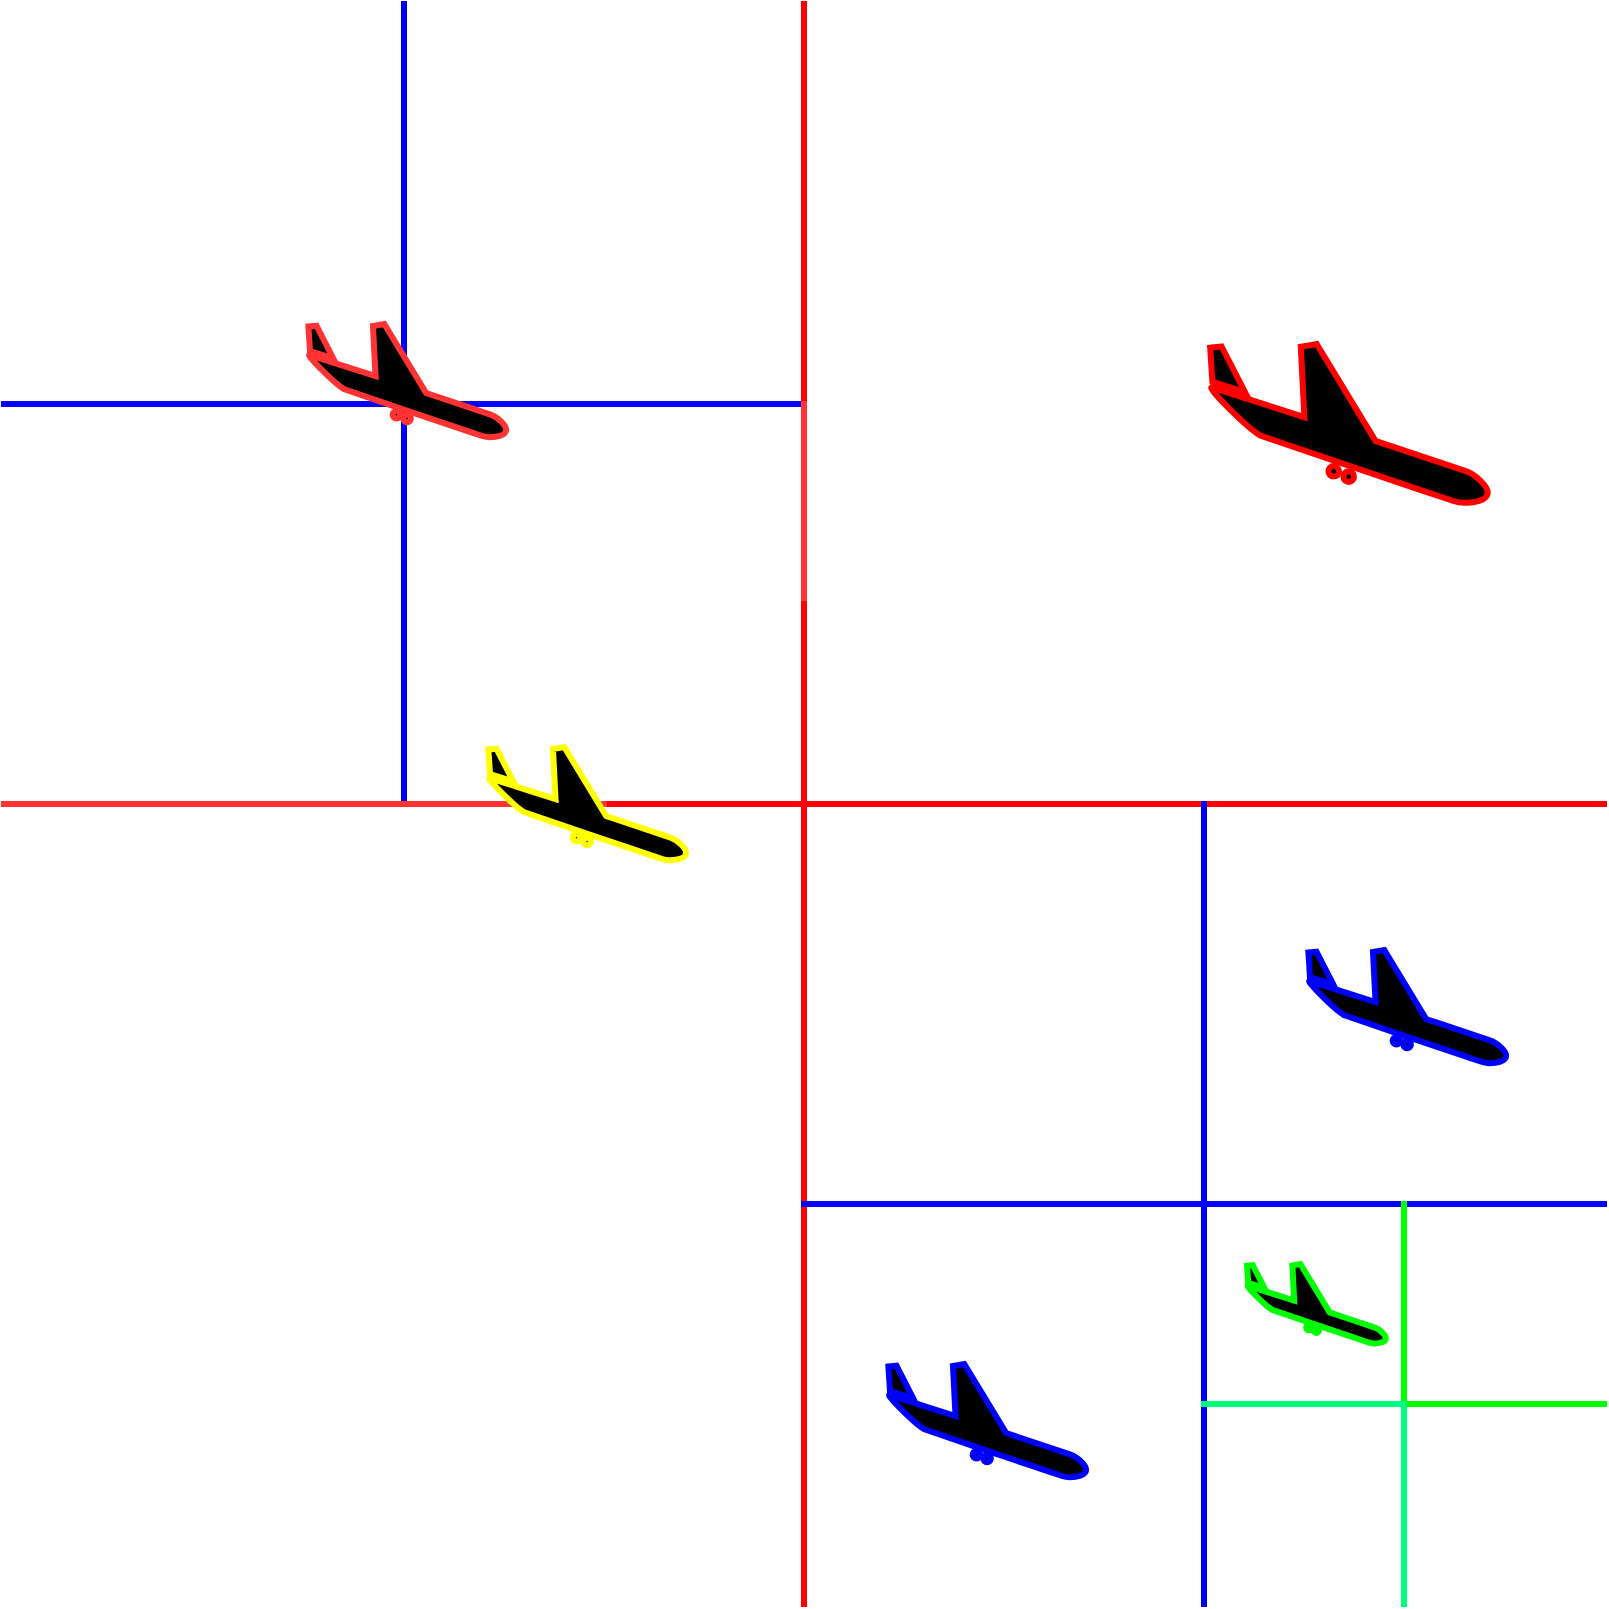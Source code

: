 <mxfile version="14.1.8" type="github"><diagram name="Page-1" id="bd83a815-5ea8-2e97-e5ec-87c9f400f2fa"><mxGraphModel dx="1422" dy="776" grid="1" gridSize="10" guides="1" tooltips="1" connect="1" arrows="1" fold="1" page="1" pageScale="1.5" pageWidth="1169" pageHeight="826" background="#ffffff" math="0" shadow="0"><root><mxCell id="0" style=";html=1;"/><mxCell id="1" style=";html=1;" parent="0"/><mxCell id="ivl2l61mqba5USXpvJk_-1" value="" style="shape=table;html=1;whiteSpace=wrap;startSize=0;container=1;collapsible=0;childLayout=tableLayout;labelBackgroundColor=#ffffff;labelBorderColor=none;strokeColor=none;" parent="1" vertex="1"><mxGeometry x="80" y="90" width="800" height="800" as="geometry"/></mxCell><mxCell id="ivl2l61mqba5USXpvJk_-2" value="" style="shape=partialRectangle;html=1;whiteSpace=wrap;collapsible=0;dropTarget=0;pointerEvents=0;fillColor=none;top=0;left=0;bottom=0;right=0;points=[[0,0.5],[1,0.5]];portConstraint=eastwest;" parent="ivl2l61mqba5USXpvJk_-1" vertex="1"><mxGeometry width="800" height="100" as="geometry"/></mxCell><mxCell id="ivl2l61mqba5USXpvJk_-3" value="" style="shape=partialRectangle;html=1;whiteSpace=wrap;connectable=0;overflow=hidden;fillColor=none;top=0;left=0;bottom=0;right=0;strokeColor=#FF3333;" parent="ivl2l61mqba5USXpvJk_-2" vertex="1"><mxGeometry width="100" height="100" as="geometry"/></mxCell><mxCell id="ivl2l61mqba5USXpvJk_-4" value="" style="shape=partialRectangle;html=1;whiteSpace=wrap;connectable=0;overflow=hidden;fillColor=none;top=0;left=0;bottom=0;right=0;" parent="ivl2l61mqba5USXpvJk_-2" vertex="1"><mxGeometry x="100" width="100" height="100" as="geometry"/></mxCell><mxCell id="ivl2l61mqba5USXpvJk_-5" value="" style="shape=partialRectangle;html=1;whiteSpace=wrap;connectable=0;overflow=hidden;fillColor=none;top=0;left=1;bottom=0;right=0;strokeColor=#0000FF;perimeterSpacing=0;strokeWidth=3;" parent="ivl2l61mqba5USXpvJk_-2" vertex="1"><mxGeometry x="200" width="100" height="100" as="geometry"/></mxCell><mxCell id="ivl2l61mqba5USXpvJk_-6" value="" style="shape=partialRectangle;html=1;whiteSpace=wrap;connectable=0;overflow=hidden;fillColor=none;top=0;left=0;bottom=0;right=1;strokeColor=#FF0000;strokeWidth=3;" parent="ivl2l61mqba5USXpvJk_-2" vertex="1"><mxGeometry x="300" width="100" height="100" as="geometry"/></mxCell><mxCell id="ivl2l61mqba5USXpvJk_-7" value="" style="shape=partialRectangle;html=1;whiteSpace=wrap;connectable=0;overflow=hidden;fillColor=none;top=0;left=0;bottom=0;right=0;" parent="ivl2l61mqba5USXpvJk_-2" vertex="1"><mxGeometry x="400" width="100" height="100" as="geometry"/></mxCell><mxCell id="ivl2l61mqba5USXpvJk_-8" value="" style="shape=partialRectangle;html=1;whiteSpace=wrap;connectable=0;overflow=hidden;fillColor=none;top=0;left=0;bottom=0;right=0;" parent="ivl2l61mqba5USXpvJk_-2" vertex="1"><mxGeometry x="500" width="100" height="100" as="geometry"/></mxCell><mxCell id="ivl2l61mqba5USXpvJk_-9" value="" style="shape=partialRectangle;html=1;whiteSpace=wrap;connectable=0;overflow=hidden;fillColor=none;top=0;left=0;bottom=0;right=0;" parent="ivl2l61mqba5USXpvJk_-2" vertex="1"><mxGeometry x="600" width="100" height="100" as="geometry"/></mxCell><mxCell id="ivl2l61mqba5USXpvJk_-10" value="" style="shape=partialRectangle;html=1;whiteSpace=wrap;connectable=0;overflow=hidden;fillColor=none;top=0;left=0;bottom=0;right=0;" parent="ivl2l61mqba5USXpvJk_-2" vertex="1"><mxGeometry x="700" width="100" height="100" as="geometry"/></mxCell><mxCell id="ivl2l61mqba5USXpvJk_-11" value="" style="shape=partialRectangle;html=1;whiteSpace=wrap;collapsible=0;dropTarget=0;pointerEvents=0;fillColor=none;top=0;left=0;bottom=0;right=0;points=[[0,0.5],[1,0.5]];portConstraint=eastwest;" parent="ivl2l61mqba5USXpvJk_-1" vertex="1"><mxGeometry y="100" width="800" height="100" as="geometry"/></mxCell><mxCell id="ivl2l61mqba5USXpvJk_-12" value="" style="shape=partialRectangle;html=1;whiteSpace=wrap;connectable=0;overflow=hidden;fillColor=none;top=0;left=0;bottom=0;right=0;" parent="ivl2l61mqba5USXpvJk_-11" vertex="1"><mxGeometry width="100" height="100" as="geometry"/></mxCell><mxCell id="ivl2l61mqba5USXpvJk_-13" value="" style="shape=partialRectangle;html=1;whiteSpace=wrap;connectable=0;overflow=hidden;fillColor=none;top=0;left=0;bottom=0;right=0;" parent="ivl2l61mqba5USXpvJk_-11" vertex="1"><mxGeometry x="100" width="100" height="100" as="geometry"/></mxCell><mxCell id="ivl2l61mqba5USXpvJk_-14" value="" style="shape=partialRectangle;html=1;whiteSpace=wrap;connectable=0;overflow=hidden;top=0;left=1;bottom=0;right=0;strokeWidth=3;perimeterSpacing=0;fillColor=none;shadow=0;sketch=0;strokeColor=#0000FF;" parent="ivl2l61mqba5USXpvJk_-11" vertex="1"><mxGeometry x="200" width="100" height="100" as="geometry"/></mxCell><mxCell id="ivl2l61mqba5USXpvJk_-15" value="" style="shape=partialRectangle;html=1;whiteSpace=wrap;connectable=0;overflow=hidden;fillColor=none;top=0;left=0;bottom=0;right=1;strokeColor=#FF0000;strokeWidth=3;" parent="ivl2l61mqba5USXpvJk_-11" vertex="1"><mxGeometry x="300" width="100" height="100" as="geometry"/></mxCell><mxCell id="ivl2l61mqba5USXpvJk_-16" value="" style="shape=partialRectangle;html=1;whiteSpace=wrap;connectable=0;overflow=hidden;fillColor=none;top=0;left=0;bottom=0;right=0;" parent="ivl2l61mqba5USXpvJk_-11" vertex="1"><mxGeometry x="400" width="100" height="100" as="geometry"/></mxCell><mxCell id="ivl2l61mqba5USXpvJk_-17" value="" style="shape=partialRectangle;html=1;whiteSpace=wrap;connectable=0;overflow=hidden;fillColor=none;top=0;left=0;bottom=0;right=0;" parent="ivl2l61mqba5USXpvJk_-11" vertex="1"><mxGeometry x="500" width="100" height="100" as="geometry"/></mxCell><mxCell id="ivl2l61mqba5USXpvJk_-18" value="" style="shape=partialRectangle;html=1;whiteSpace=wrap;connectable=0;overflow=hidden;fillColor=none;top=0;left=0;bottom=0;right=0;" parent="ivl2l61mqba5USXpvJk_-11" vertex="1"><mxGeometry x="600" width="100" height="100" as="geometry"/></mxCell><mxCell id="ivl2l61mqba5USXpvJk_-19" value="" style="shape=partialRectangle;html=1;whiteSpace=wrap;connectable=0;overflow=hidden;fillColor=none;top=0;left=0;bottom=0;right=0;" parent="ivl2l61mqba5USXpvJk_-11" vertex="1"><mxGeometry x="700" width="100" height="100" as="geometry"/></mxCell><mxCell id="ivl2l61mqba5USXpvJk_-20" value="" style="shape=partialRectangle;html=1;whiteSpace=wrap;collapsible=0;dropTarget=0;pointerEvents=0;fillColor=none;top=0;left=0;bottom=0;right=0;points=[[0,0.5],[1,0.5]];portConstraint=eastwest;" parent="ivl2l61mqba5USXpvJk_-1" vertex="1"><mxGeometry y="200" width="800" height="100" as="geometry"/></mxCell><mxCell id="ivl2l61mqba5USXpvJk_-21" value="" style="shape=partialRectangle;html=1;whiteSpace=wrap;connectable=0;overflow=hidden;fillColor=none;top=1;left=0;bottom=0;right=0;strokeColor=#0000FF;strokeWidth=3;" parent="ivl2l61mqba5USXpvJk_-20" vertex="1"><mxGeometry width="100" height="100" as="geometry"/></mxCell><mxCell id="ivl2l61mqba5USXpvJk_-22" value="" style="shape=partialRectangle;html=1;whiteSpace=wrap;connectable=0;overflow=hidden;fillColor=none;top=1;left=0;bottom=0;right=0;strokeColor=#0000FF;strokeWidth=3;" parent="ivl2l61mqba5USXpvJk_-20" vertex="1"><mxGeometry x="100" width="100" height="100" as="geometry"/></mxCell><mxCell id="ivl2l61mqba5USXpvJk_-23" value="" style="shape=partialRectangle;html=1;whiteSpace=wrap;connectable=0;overflow=hidden;fillColor=none;top=1;left=1;bottom=0;right=0;perimeterSpacing=0;strokeWidth=3;strokeColor=#0000FF;" parent="ivl2l61mqba5USXpvJk_-20" vertex="1"><mxGeometry x="200" width="100" height="100" as="geometry"/></mxCell><mxCell id="ivl2l61mqba5USXpvJk_-24" value="" style="shape=partialRectangle;html=1;whiteSpace=wrap;connectable=0;overflow=hidden;fillColor=none;top=1;left=0;bottom=0;right=0;strokeWidth=3;strokeColor=#0000FF;" parent="ivl2l61mqba5USXpvJk_-20" vertex="1"><mxGeometry x="300" width="100" height="100" as="geometry"/></mxCell><mxCell id="ivl2l61mqba5USXpvJk_-25" value="" style="shape=partialRectangle;html=1;whiteSpace=wrap;connectable=0;overflow=hidden;fillColor=none;top=0;left=1;bottom=0;right=0;strokeColor=#FF3333;strokeWidth=3;" parent="ivl2l61mqba5USXpvJk_-20" vertex="1"><mxGeometry x="400" width="100" height="100" as="geometry"/></mxCell><mxCell id="ivl2l61mqba5USXpvJk_-26" value="" style="shape=partialRectangle;html=1;whiteSpace=wrap;connectable=0;overflow=hidden;fillColor=none;top=0;left=0;bottom=0;right=0;" parent="ivl2l61mqba5USXpvJk_-20" vertex="1"><mxGeometry x="500" width="100" height="100" as="geometry"/></mxCell><mxCell id="ivl2l61mqba5USXpvJk_-27" value="" style="shape=partialRectangle;html=1;whiteSpace=wrap;connectable=0;overflow=hidden;fillColor=none;top=0;left=0;bottom=0;right=0;" parent="ivl2l61mqba5USXpvJk_-20" vertex="1"><mxGeometry x="600" width="100" height="100" as="geometry"/></mxCell><mxCell id="ivl2l61mqba5USXpvJk_-28" value="" style="shape=partialRectangle;html=1;whiteSpace=wrap;connectable=0;overflow=hidden;fillColor=none;top=0;left=0;bottom=0;right=0;" parent="ivl2l61mqba5USXpvJk_-20" vertex="1"><mxGeometry x="700" width="100" height="100" as="geometry"/></mxCell><mxCell id="ivl2l61mqba5USXpvJk_-29" value="" style="shape=partialRectangle;html=1;whiteSpace=wrap;collapsible=0;dropTarget=0;pointerEvents=0;fillColor=none;top=0;left=0;bottom=0;right=0;points=[[0,0.5],[1,0.5]];portConstraint=eastwest;" parent="ivl2l61mqba5USXpvJk_-1" vertex="1"><mxGeometry y="300" width="800" height="100" as="geometry"/></mxCell><mxCell id="ivl2l61mqba5USXpvJk_-30" value="" style="shape=partialRectangle;html=1;whiteSpace=wrap;connectable=0;overflow=hidden;fillColor=none;top=0;left=0;bottom=0;right=0;" parent="ivl2l61mqba5USXpvJk_-29" vertex="1"><mxGeometry width="100" height="100" as="geometry"/></mxCell><mxCell id="ivl2l61mqba5USXpvJk_-31" value="" style="shape=partialRectangle;html=1;whiteSpace=wrap;connectable=0;overflow=hidden;fillColor=none;top=0;left=0;bottom=0;right=0;" parent="ivl2l61mqba5USXpvJk_-29" vertex="1"><mxGeometry x="100" width="100" height="100" as="geometry"/></mxCell><mxCell id="ivl2l61mqba5USXpvJk_-32" value="" style="shape=partialRectangle;html=1;whiteSpace=wrap;connectable=0;overflow=hidden;fillColor=none;top=0;left=1;bottom=0;right=0;strokeColor=#0000FF;perimeterSpacing=0;strokeWidth=3;" parent="ivl2l61mqba5USXpvJk_-29" vertex="1"><mxGeometry x="200" width="100" height="100" as="geometry"/></mxCell><mxCell id="ivl2l61mqba5USXpvJk_-33" value="" style="shape=partialRectangle;html=1;whiteSpace=wrap;connectable=0;overflow=hidden;fillColor=none;top=0;left=0;bottom=1;right=1;strokeWidth=3;strokeColor=#FF0000;" parent="ivl2l61mqba5USXpvJk_-29" vertex="1"><mxGeometry x="300" width="100" height="100" as="geometry"/></mxCell><mxCell id="ivl2l61mqba5USXpvJk_-34" value="" style="shape=partialRectangle;html=1;whiteSpace=wrap;connectable=0;overflow=hidden;fillColor=none;top=0;left=0;bottom=0;right=0;" parent="ivl2l61mqba5USXpvJk_-29" vertex="1"><mxGeometry x="400" width="100" height="100" as="geometry"/></mxCell><mxCell id="ivl2l61mqba5USXpvJk_-35" value="" style="shape=partialRectangle;html=1;whiteSpace=wrap;connectable=0;overflow=hidden;fillColor=none;top=0;left=0;bottom=0;right=0;" parent="ivl2l61mqba5USXpvJk_-29" vertex="1"><mxGeometry x="500" width="100" height="100" as="geometry"/></mxCell><mxCell id="ivl2l61mqba5USXpvJk_-36" value="" style="shape=partialRectangle;html=1;whiteSpace=wrap;connectable=0;overflow=hidden;fillColor=none;top=0;left=0;bottom=1;right=0;strokeColor=#FF0000;strokeWidth=3;" parent="ivl2l61mqba5USXpvJk_-29" vertex="1"><mxGeometry x="600" width="100" height="100" as="geometry"/></mxCell><mxCell id="ivl2l61mqba5USXpvJk_-37" value="" style="shape=partialRectangle;html=1;whiteSpace=wrap;connectable=0;overflow=hidden;fillColor=none;top=0;left=0;bottom=0;right=0;" parent="ivl2l61mqba5USXpvJk_-29" vertex="1"><mxGeometry x="700" width="100" height="100" as="geometry"/></mxCell><mxCell id="ivl2l61mqba5USXpvJk_-38" value="" style="shape=partialRectangle;html=1;whiteSpace=wrap;collapsible=0;dropTarget=0;pointerEvents=0;fillColor=none;top=0;left=0;bottom=0;right=0;points=[[0,0.5],[1,0.5]];portConstraint=eastwest;" parent="ivl2l61mqba5USXpvJk_-1" vertex="1"><mxGeometry y="400" width="800" height="100" as="geometry"/></mxCell><mxCell id="ivl2l61mqba5USXpvJk_-39" value="" style="shape=partialRectangle;html=1;whiteSpace=wrap;connectable=0;overflow=hidden;fillColor=none;top=1;left=0;bottom=0;right=0;strokeColor=#FF3333;strokeWidth=3;" parent="ivl2l61mqba5USXpvJk_-38" vertex="1"><mxGeometry width="100" height="100" as="geometry"/></mxCell><mxCell id="ivl2l61mqba5USXpvJk_-40" value="" style="shape=partialRectangle;html=1;whiteSpace=wrap;connectable=0;overflow=hidden;fillColor=none;top=1;left=0;bottom=0;right=0;strokeColor=#FF3333;strokeWidth=3;" parent="ivl2l61mqba5USXpvJk_-38" vertex="1"><mxGeometry x="100" width="100" height="100" as="geometry"/></mxCell><mxCell id="ivl2l61mqba5USXpvJk_-41" value="" style="shape=partialRectangle;html=1;whiteSpace=wrap;connectable=0;overflow=hidden;fillColor=none;top=1;left=0;bottom=0;right=0;strokeWidth=3;perimeterSpacing=0;strokeColor=#FF3333;" parent="ivl2l61mqba5USXpvJk_-38" vertex="1"><mxGeometry x="200" width="100" height="100" as="geometry"/></mxCell><mxCell id="ivl2l61mqba5USXpvJk_-42" value="" style="shape=partialRectangle;html=1;whiteSpace=wrap;connectable=0;overflow=hidden;fillColor=none;top=0;left=0;bottom=0;right=1;strokeColor=#FF0000;strokeWidth=3;" parent="ivl2l61mqba5USXpvJk_-38" vertex="1"><mxGeometry x="300" width="100" height="100" as="geometry"/></mxCell><mxCell id="ivl2l61mqba5USXpvJk_-43" value="" style="shape=partialRectangle;html=1;whiteSpace=wrap;connectable=0;overflow=hidden;fillColor=none;top=1;left=0;bottom=0;right=0;strokeColor=#FF0000;strokeWidth=3;" parent="ivl2l61mqba5USXpvJk_-38" vertex="1"><mxGeometry x="400" width="100" height="100" as="geometry"/></mxCell><mxCell id="ivl2l61mqba5USXpvJk_-44" value="" style="shape=partialRectangle;html=1;whiteSpace=wrap;connectable=0;overflow=hidden;fillColor=none;top=1;left=0;bottom=0;right=0;strokeColor=#FF0000;strokeWidth=3;" parent="ivl2l61mqba5USXpvJk_-38" vertex="1"><mxGeometry x="500" width="100" height="100" as="geometry"/></mxCell><mxCell id="ivl2l61mqba5USXpvJk_-45" value="" style="shape=partialRectangle;html=1;whiteSpace=wrap;connectable=0;overflow=hidden;fillColor=none;top=0;left=1;bottom=0;right=0;strokeWidth=3;strokeColor=#0000FF;perimeterSpacing=0;" parent="ivl2l61mqba5USXpvJk_-38" vertex="1"><mxGeometry x="600" width="100" height="100" as="geometry"/></mxCell><mxCell id="ivl2l61mqba5USXpvJk_-46" value="" style="shape=partialRectangle;html=1;whiteSpace=wrap;connectable=0;overflow=hidden;fillColor=none;top=1;left=0;bottom=0;right=0;strokeColor=#FF0000;strokeWidth=3;" parent="ivl2l61mqba5USXpvJk_-38" vertex="1"><mxGeometry x="700" width="100" height="100" as="geometry"/></mxCell><mxCell id="ivl2l61mqba5USXpvJk_-47" value="" style="shape=partialRectangle;html=1;whiteSpace=wrap;collapsible=0;dropTarget=0;pointerEvents=0;fillColor=none;top=0;left=0;bottom=0;right=0;points=[[0,0.5],[1,0.5]];portConstraint=eastwest;" parent="ivl2l61mqba5USXpvJk_-1" vertex="1"><mxGeometry y="500" width="800" height="100" as="geometry"/></mxCell><mxCell id="ivl2l61mqba5USXpvJk_-48" value="" style="shape=partialRectangle;html=1;whiteSpace=wrap;connectable=0;overflow=hidden;fillColor=none;top=0;left=0;bottom=0;right=0;strokeColor=none;" parent="ivl2l61mqba5USXpvJk_-47" vertex="1"><mxGeometry width="100" height="100" as="geometry"/></mxCell><mxCell id="ivl2l61mqba5USXpvJk_-49" value="" style="shape=partialRectangle;html=1;whiteSpace=wrap;connectable=0;overflow=hidden;fillColor=none;top=0;left=0;bottom=0;right=0;strokeColor=none;" parent="ivl2l61mqba5USXpvJk_-47" vertex="1"><mxGeometry x="100" width="100" height="100" as="geometry"/></mxCell><mxCell id="ivl2l61mqba5USXpvJk_-50" value="" style="shape=partialRectangle;html=1;whiteSpace=wrap;connectable=0;overflow=hidden;fillColor=none;top=0;left=1;bottom=0;right=0;perimeterSpacing=0;strokeWidth=3;strokeColor=none;" parent="ivl2l61mqba5USXpvJk_-47" vertex="1"><mxGeometry x="200" width="100" height="100" as="geometry"/></mxCell><mxCell id="ivl2l61mqba5USXpvJk_-51" value="" style="shape=partialRectangle;html=1;whiteSpace=wrap;connectable=0;overflow=hidden;fillColor=none;top=0;left=0;bottom=0;right=1;strokeColor=#FF0000;strokeWidth=3;" parent="ivl2l61mqba5USXpvJk_-47" vertex="1"><mxGeometry x="300" width="100" height="100" as="geometry"/></mxCell><mxCell id="ivl2l61mqba5USXpvJk_-52" value="" style="shape=partialRectangle;html=1;whiteSpace=wrap;connectable=0;overflow=hidden;fillColor=none;top=0;left=0;bottom=0;right=0;" parent="ivl2l61mqba5USXpvJk_-47" vertex="1"><mxGeometry x="400" width="100" height="100" as="geometry"/></mxCell><mxCell id="ivl2l61mqba5USXpvJk_-53" value="" style="shape=partialRectangle;html=1;whiteSpace=wrap;connectable=0;overflow=hidden;fillColor=none;top=0;left=0;bottom=0;right=0;strokeWidth=3;" parent="ivl2l61mqba5USXpvJk_-47" vertex="1"><mxGeometry x="500" width="100" height="100" as="geometry"/></mxCell><mxCell id="ivl2l61mqba5USXpvJk_-54" value="" style="shape=partialRectangle;html=1;whiteSpace=wrap;connectable=0;overflow=hidden;fillColor=none;top=0;left=1;bottom=0;right=0;strokeColor=#0000FF;perimeterSpacing=0;strokeWidth=3;" parent="ivl2l61mqba5USXpvJk_-47" vertex="1"><mxGeometry x="600" width="100" height="100" as="geometry"/></mxCell><mxCell id="ivl2l61mqba5USXpvJk_-55" value="" style="shape=partialRectangle;html=1;whiteSpace=wrap;connectable=0;overflow=hidden;fillColor=none;top=0;left=0;bottom=1;right=0;strokeWidth=3;strokeColor=#0000FF;" parent="ivl2l61mqba5USXpvJk_-47" vertex="1"><mxGeometry x="700" width="100" height="100" as="geometry"/></mxCell><mxCell id="ivl2l61mqba5USXpvJk_-56" value="" style="shape=partialRectangle;html=1;whiteSpace=wrap;collapsible=0;dropTarget=0;pointerEvents=0;fillColor=none;top=0;left=0;bottom=0;right=0;points=[[0,0.5],[1,0.5]];portConstraint=eastwest;" parent="ivl2l61mqba5USXpvJk_-1" vertex="1"><mxGeometry y="600" width="800" height="100" as="geometry"/></mxCell><mxCell id="ivl2l61mqba5USXpvJk_-57" value="" style="shape=partialRectangle;html=1;whiteSpace=wrap;connectable=0;overflow=hidden;fillColor=none;top=1;left=0;bottom=0;right=0;strokeColor=none;" parent="ivl2l61mqba5USXpvJk_-56" vertex="1"><mxGeometry width="100" height="100" as="geometry"/></mxCell><mxCell id="ivl2l61mqba5USXpvJk_-58" value="" style="shape=partialRectangle;html=1;whiteSpace=wrap;connectable=0;overflow=hidden;fillColor=none;top=1;left=0;bottom=0;right=0;strokeColor=none;" parent="ivl2l61mqba5USXpvJk_-56" vertex="1"><mxGeometry x="100" width="100" height="100" as="geometry"/></mxCell><mxCell id="ivl2l61mqba5USXpvJk_-59" value="" style="shape=partialRectangle;html=1;whiteSpace=wrap;connectable=0;overflow=hidden;fillColor=none;top=1;left=1;bottom=0;right=0;perimeterSpacing=0;strokeWidth=3;strokeColor=none;" parent="ivl2l61mqba5USXpvJk_-56" vertex="1"><mxGeometry x="200" width="100" height="100" as="geometry"/></mxCell><mxCell id="ivl2l61mqba5USXpvJk_-60" value="" style="shape=partialRectangle;html=1;whiteSpace=wrap;connectable=0;overflow=hidden;fillColor=none;top=0;left=0;bottom=0;right=1;strokeColor=#FF0000;strokeWidth=3;" parent="ivl2l61mqba5USXpvJk_-56" vertex="1"><mxGeometry x="300" width="100" height="100" as="geometry"/></mxCell><mxCell id="ivl2l61mqba5USXpvJk_-61" value="" style="shape=partialRectangle;html=1;whiteSpace=wrap;connectable=0;overflow=hidden;fillColor=none;top=1;left=0;bottom=0;right=0;strokeColor=#0000FF;strokeWidth=3;" parent="ivl2l61mqba5USXpvJk_-56" vertex="1"><mxGeometry x="400" width="100" height="100" as="geometry"/></mxCell><mxCell id="ivl2l61mqba5USXpvJk_-62" value="" style="shape=partialRectangle;html=1;whiteSpace=wrap;connectable=0;overflow=hidden;fillColor=none;top=1;left=0;bottom=0;right=0;strokeColor=#0000FF;strokeWidth=3;" parent="ivl2l61mqba5USXpvJk_-56" vertex="1"><mxGeometry x="500" width="100" height="100" as="geometry"/></mxCell><mxCell id="ivl2l61mqba5USXpvJk_-63" value="" style="shape=partialRectangle;html=1;whiteSpace=wrap;connectable=0;overflow=hidden;fillColor=none;top=1;left=1;bottom=0;right=0;perimeterSpacing=0;strokeWidth=3;strokeColor=#0000FF;" parent="ivl2l61mqba5USXpvJk_-56" vertex="1"><mxGeometry x="600" width="100" height="100" as="geometry"/></mxCell><mxCell id="ivl2l61mqba5USXpvJk_-64" value="" style="shape=partialRectangle;html=1;whiteSpace=wrap;connectable=0;overflow=hidden;fillColor=none;top=0;left=1;bottom=1;right=0;strokeColor=#00FF00;strokeWidth=3;" parent="ivl2l61mqba5USXpvJk_-56" vertex="1"><mxGeometry x="700" width="100" height="100" as="geometry"/></mxCell><mxCell id="ivl2l61mqba5USXpvJk_-65" value="" style="shape=partialRectangle;html=1;whiteSpace=wrap;collapsible=0;dropTarget=0;pointerEvents=0;fillColor=none;top=0;left=0;bottom=0;right=0;points=[[0,0.5],[1,0.5]];portConstraint=eastwest;" parent="ivl2l61mqba5USXpvJk_-1" vertex="1"><mxGeometry y="700" width="800" height="100" as="geometry"/></mxCell><mxCell id="ivl2l61mqba5USXpvJk_-66" value="" style="shape=partialRectangle;html=1;whiteSpace=wrap;connectable=0;overflow=hidden;fillColor=none;top=0;left=0;bottom=0;right=0;" parent="ivl2l61mqba5USXpvJk_-65" vertex="1"><mxGeometry width="100" height="100" as="geometry"/></mxCell><mxCell id="ivl2l61mqba5USXpvJk_-67" value="" style="shape=partialRectangle;html=1;whiteSpace=wrap;connectable=0;overflow=hidden;fillColor=none;top=0;left=0;bottom=0;right=0;" parent="ivl2l61mqba5USXpvJk_-65" vertex="1"><mxGeometry x="100" width="100" height="100" as="geometry"/></mxCell><mxCell id="ivl2l61mqba5USXpvJk_-68" value="" style="shape=partialRectangle;html=1;whiteSpace=wrap;connectable=0;overflow=hidden;fillColor=none;top=0;left=1;bottom=0;right=0;perimeterSpacing=0;strokeWidth=3;strokeColor=none;" parent="ivl2l61mqba5USXpvJk_-65" vertex="1"><mxGeometry x="200" width="100" height="100" as="geometry"/></mxCell><mxCell id="ivl2l61mqba5USXpvJk_-69" value="" style="shape=partialRectangle;html=1;whiteSpace=wrap;connectable=0;overflow=hidden;fillColor=none;top=0;left=0;bottom=0;right=1;strokeColor=#FF0000;strokeWidth=3;" parent="ivl2l61mqba5USXpvJk_-65" vertex="1"><mxGeometry x="300" width="100" height="100" as="geometry"/></mxCell><mxCell id="ivl2l61mqba5USXpvJk_-70" value="" style="shape=partialRectangle;html=1;whiteSpace=wrap;connectable=0;overflow=hidden;fillColor=none;top=0;left=0;bottom=0;right=0;" parent="ivl2l61mqba5USXpvJk_-65" vertex="1"><mxGeometry x="400" width="100" height="100" as="geometry"/></mxCell><mxCell id="ivl2l61mqba5USXpvJk_-71" value="" style="shape=partialRectangle;html=1;whiteSpace=wrap;connectable=0;overflow=hidden;fillColor=none;top=0;left=0;bottom=0;right=1;strokeWidth=3;strokeColor=#0000FF;" parent="ivl2l61mqba5USXpvJk_-65" vertex="1"><mxGeometry x="500" width="100" height="100" as="geometry"/></mxCell><mxCell id="ivl2l61mqba5USXpvJk_-72" value="" style="shape=partialRectangle;html=1;whiteSpace=wrap;connectable=0;overflow=hidden;fillColor=none;top=1;left=0;bottom=0;right=1;perimeterSpacing=0;strokeWidth=3;strokeColor=#00FF80;" parent="ivl2l61mqba5USXpvJk_-65" vertex="1"><mxGeometry x="600" width="100" height="100" as="geometry"/></mxCell><mxCell id="ivl2l61mqba5USXpvJk_-73" value="" style="shape=partialRectangle;html=1;whiteSpace=wrap;connectable=0;overflow=hidden;fillColor=none;top=0;left=0;bottom=0;right=0;" parent="ivl2l61mqba5USXpvJk_-65" vertex="1"><mxGeometry x="700" width="100" height="100" as="geometry"/></mxCell><mxCell id="Fy_eeSLyYSlUIVS1AsrD-1" value="" style="shape=mxgraph.signs.transportation.airplane_2;html=1;pointerEvents=1;fillColor=#000000;verticalLabelPosition=bottom;verticalAlign=top;align=center;strokeWidth=3;strokeColor=#0000FF;" vertex="1" parent="1"><mxGeometry x="730" y="563" width="102" height="57" as="geometry"/></mxCell><mxCell id="Fy_eeSLyYSlUIVS1AsrD-2" value="" style="shape=mxgraph.signs.transportation.airplane_2;html=1;pointerEvents=1;fillColor=#000000;verticalLabelPosition=bottom;verticalAlign=top;align=center;strokeWidth=3;strokeColor=#0000FF;" vertex="1" parent="1"><mxGeometry x="520" y="770" width="102" height="57" as="geometry"/></mxCell><mxCell id="Fy_eeSLyYSlUIVS1AsrD-3" value="" style="shape=mxgraph.signs.transportation.airplane_2;html=1;pointerEvents=1;fillColor=#000000;verticalLabelPosition=bottom;verticalAlign=top;align=center;strokeWidth=3;strokeColor=#00FF00;" vertex="1" parent="1"><mxGeometry x="700" y="720" width="71.58" height="40" as="geometry"/></mxCell><mxCell id="Fy_eeSLyYSlUIVS1AsrD-4" value="" style="shape=mxgraph.signs.transportation.airplane_2;html=1;pointerEvents=1;fillColor=#000000;verticalLabelPosition=bottom;verticalAlign=top;align=center;strokeWidth=3;strokeColor=#FF0000;" vertex="1" parent="1"><mxGeometry x="680" y="260" width="143.16" height="80" as="geometry"/></mxCell><mxCell id="Fy_eeSLyYSlUIVS1AsrD-5" value="" style="shape=mxgraph.signs.transportation.airplane_2;html=1;pointerEvents=1;fillColor=#000000;verticalLabelPosition=bottom;verticalAlign=top;align=center;strokeWidth=3;strokeColor=#FF3333;" vertex="1" parent="1"><mxGeometry x="230" y="250" width="102" height="57" as="geometry"/></mxCell><mxCell id="Fy_eeSLyYSlUIVS1AsrD-6" value="" style="shape=mxgraph.signs.transportation.airplane_2;html=1;pointerEvents=1;fillColor=#000000;verticalLabelPosition=bottom;verticalAlign=top;align=center;strokeWidth=3;strokeColor=#FFFF00;" vertex="1" parent="1"><mxGeometry x="320" y="461.5" width="102" height="57" as="geometry"/></mxCell></root></mxGraphModel></diagram></mxfile>